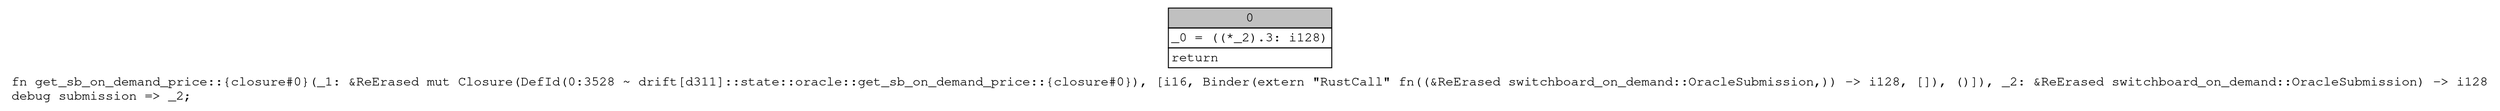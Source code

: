 digraph Mir_0_3528 {
    graph [fontname="Courier, monospace"];
    node [fontname="Courier, monospace"];
    edge [fontname="Courier, monospace"];
    label=<fn get_sb_on_demand_price::{closure#0}(_1: &amp;ReErased mut Closure(DefId(0:3528 ~ drift[d311]::state::oracle::get_sb_on_demand_price::{closure#0}), [i16, Binder(extern &quot;RustCall&quot; fn((&amp;ReErased switchboard_on_demand::OracleSubmission,)) -&gt; i128, []), ()]), _2: &amp;ReErased switchboard_on_demand::OracleSubmission) -&gt; i128<br align="left"/>debug submission =&gt; _2;<br align="left"/>>;
    bb0__0_3528 [shape="none", label=<<table border="0" cellborder="1" cellspacing="0"><tr><td bgcolor="gray" align="center" colspan="1">0</td></tr><tr><td align="left" balign="left">_0 = ((*_2).3: i128)<br/></td></tr><tr><td align="left">return</td></tr></table>>];
}
